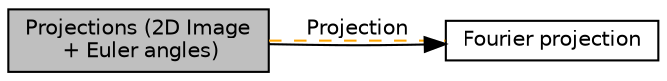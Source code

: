 digraph "Projections (2D Image + Euler angles)"
{
  edge [fontname="Helvetica",fontsize="10",labelfontname="Helvetica",labelfontsize="10"];
  node [fontname="Helvetica",fontsize="10",shape=record];
  rankdir=LR;
  Node0 [label="Projections (2D Image\l + Euler angles)",height=0.2,width=0.4,color="black", fillcolor="grey75", style="filled", fontcolor="black"];
  Node1 [label="Fourier projection",height=0.2,width=0.4,color="black", fillcolor="white", style="filled",URL="$group__FourierProjection.html"];
  Node1->Node0 [shape=plaintext, dir="back", style="solid"];
  Node0->Node1 [shape=plaintext, label="Projection", color="orange", dir="none", style="dashed"];
}
